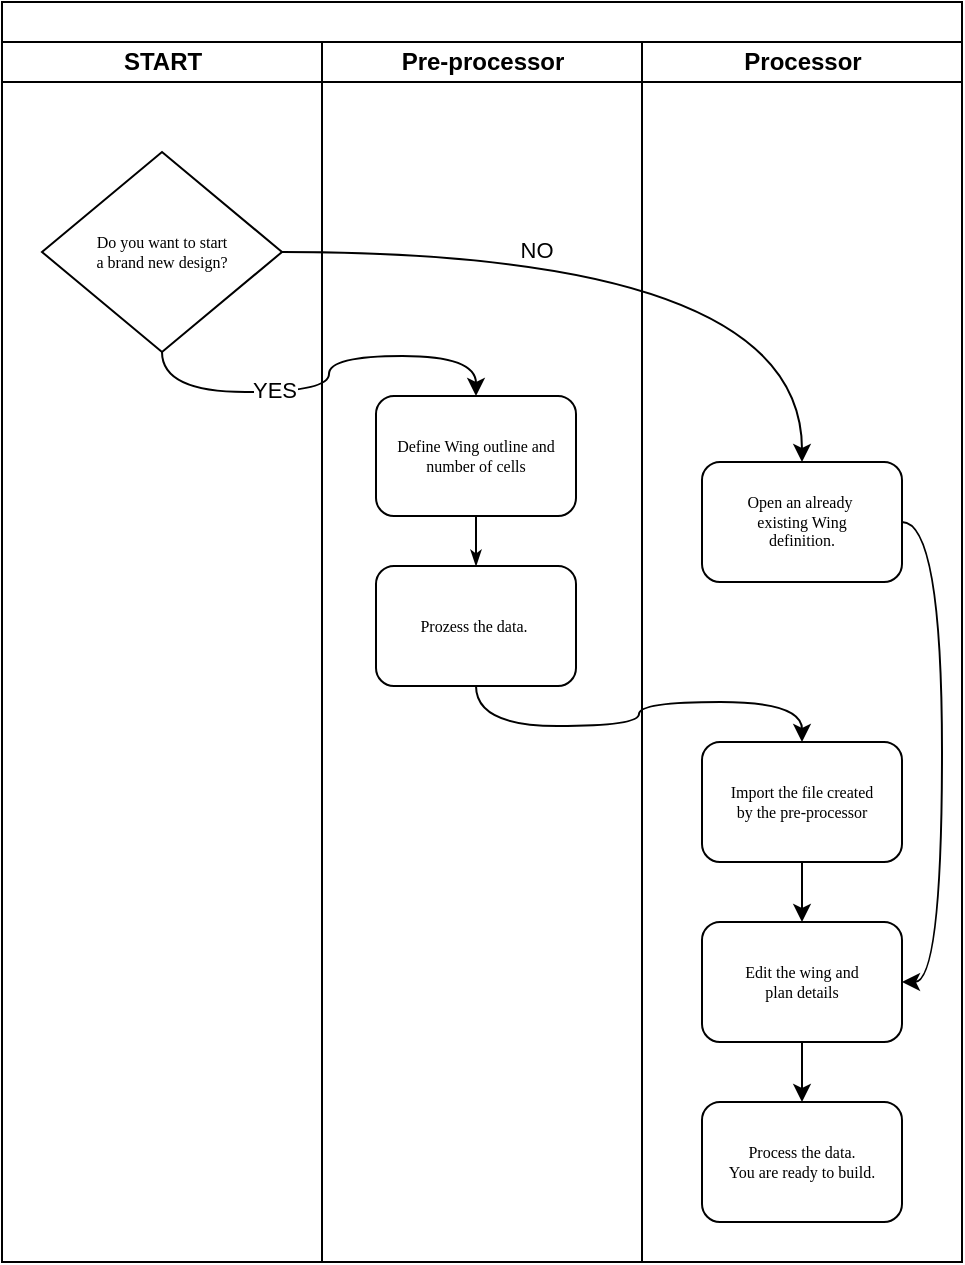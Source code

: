 <mxfile version="14.4.3" type="device"><diagram name="Page-1" id="74e2e168-ea6b-b213-b513-2b3c1d86103e"><mxGraphModel dx="1086" dy="806" grid="1" gridSize="10" guides="1" tooltips="1" connect="1" arrows="1" fold="1" page="1" pageScale="1" pageWidth="1100" pageHeight="850" background="#ffffff" math="0" shadow="0"><root><mxCell id="0"/><mxCell id="1" parent="0"/><mxCell id="77e6c97f196da883-1" value="" style="swimlane;html=1;childLayout=stackLayout;startSize=20;rounded=0;shadow=0;labelBackgroundColor=none;strokeWidth=1;fontFamily=Verdana;fontSize=8;align=center;" parent="1" vertex="1"><mxGeometry x="70" y="40" width="480" height="630" as="geometry"/></mxCell><mxCell id="77e6c97f196da883-2" value="START" style="swimlane;html=1;startSize=20;" parent="77e6c97f196da883-1" vertex="1"><mxGeometry y="20" width="160" height="610" as="geometry"/></mxCell><mxCell id="77e6c97f196da883-13" value="Do you want to start &lt;br&gt;a brand new design?" style="rhombus;whiteSpace=wrap;html=1;rounded=0;shadow=0;labelBackgroundColor=none;strokeWidth=1;fontFamily=Verdana;fontSize=8;align=center;" parent="77e6c97f196da883-2" vertex="1"><mxGeometry x="20" y="55" width="120" height="100" as="geometry"/></mxCell><mxCell id="77e6c97f196da883-3" value="Pre-processor" style="swimlane;html=1;startSize=20;" parent="77e6c97f196da883-1" vertex="1"><mxGeometry x="160" y="20" width="160" height="610" as="geometry"/></mxCell><mxCell id="77e6c97f196da883-8" value="Define Wing outline and number of cells" style="rounded=1;whiteSpace=wrap;html=1;shadow=0;labelBackgroundColor=none;strokeWidth=1;fontFamily=Verdana;fontSize=8;align=center;" parent="77e6c97f196da883-3" vertex="1"><mxGeometry x="27" y="177" width="100" height="60" as="geometry"/></mxCell><mxCell id="77e6c97f196da883-11" value="Prozess the data.&amp;nbsp;" style="rounded=1;whiteSpace=wrap;html=1;shadow=0;labelBackgroundColor=none;strokeWidth=1;fontFamily=Verdana;fontSize=8;align=center;" parent="77e6c97f196da883-3" vertex="1"><mxGeometry x="27" y="262" width="100" height="60" as="geometry"/></mxCell><mxCell id="77e6c97f196da883-26" style="edgeStyle=orthogonalEdgeStyle;rounded=1;html=1;labelBackgroundColor=none;startArrow=none;startFill=0;startSize=5;endArrow=classicThin;endFill=1;endSize=5;jettySize=auto;orthogonalLoop=1;strokeWidth=1;fontFamily=Verdana;fontSize=8" parent="77e6c97f196da883-3" source="77e6c97f196da883-8" target="77e6c97f196da883-11" edge="1"><mxGeometry relative="1" as="geometry"/></mxCell><mxCell id="77e6c97f196da883-4" value="Processor" style="swimlane;html=1;startSize=20;" parent="77e6c97f196da883-1" vertex="1"><mxGeometry x="320" y="20" width="160" height="610" as="geometry"/></mxCell><mxCell id="77e6c97f196da883-12" value="Import the file created&lt;br&gt;by the pre-processor" style="rounded=1;whiteSpace=wrap;html=1;shadow=0;labelBackgroundColor=none;strokeWidth=1;fontFamily=Verdana;fontSize=8;align=center;" parent="77e6c97f196da883-4" vertex="1"><mxGeometry x="30" y="350" width="100" height="60" as="geometry"/></mxCell><mxCell id="77e6c97f196da883-15" value="Edit the wing and&lt;br&gt;plan details" style="rounded=1;whiteSpace=wrap;html=1;shadow=0;labelBackgroundColor=none;strokeWidth=1;fontFamily=Verdana;fontSize=8;align=center;" parent="77e6c97f196da883-4" vertex="1"><mxGeometry x="30" y="440" width="100" height="60" as="geometry"/></mxCell><mxCell id="8tKAiB2OkVK_H70RMqun-5" style="edgeStyle=orthogonalEdgeStyle;rounded=0;orthogonalLoop=1;jettySize=auto;html=1;exitX=0.5;exitY=1;exitDx=0;exitDy=0;curved=1;entryX=0.5;entryY=0;entryDx=0;entryDy=0;" edge="1" parent="77e6c97f196da883-4" source="77e6c97f196da883-12" target="77e6c97f196da883-15"><mxGeometry relative="1" as="geometry"><mxPoint x="-80" y="332" as="sourcePoint"/><mxPoint x="90" y="360" as="targetPoint"/></mxGeometry></mxCell><mxCell id="8tKAiB2OkVK_H70RMqun-6" value="Process the data.&lt;br&gt;You are ready to build." style="rounded=1;whiteSpace=wrap;html=1;shadow=0;labelBackgroundColor=none;strokeWidth=1;fontFamily=Verdana;fontSize=8;align=center;" vertex="1" parent="77e6c97f196da883-4"><mxGeometry x="30" y="530" width="100" height="60" as="geometry"/></mxCell><mxCell id="8tKAiB2OkVK_H70RMqun-7" style="edgeStyle=orthogonalEdgeStyle;rounded=0;orthogonalLoop=1;jettySize=auto;html=1;exitX=0.5;exitY=1;exitDx=0;exitDy=0;curved=1;entryX=0.5;entryY=0;entryDx=0;entryDy=0;" edge="1" parent="77e6c97f196da883-4" source="77e6c97f196da883-15" target="8tKAiB2OkVK_H70RMqun-6"><mxGeometry relative="1" as="geometry"><mxPoint x="90" y="420" as="sourcePoint"/><mxPoint x="90" y="450" as="targetPoint"/></mxGeometry></mxCell><mxCell id="8tKAiB2OkVK_H70RMqun-8" value="Open an already&amp;nbsp;&lt;br&gt;existing Wing &lt;br&gt;definition." style="rounded=1;whiteSpace=wrap;html=1;shadow=0;labelBackgroundColor=none;strokeWidth=1;fontFamily=Verdana;fontSize=8;align=center;" vertex="1" parent="77e6c97f196da883-4"><mxGeometry x="30" y="210" width="100" height="60" as="geometry"/></mxCell><mxCell id="8tKAiB2OkVK_H70RMqun-11" style="edgeStyle=orthogonalEdgeStyle;rounded=0;orthogonalLoop=1;jettySize=auto;html=1;exitX=1;exitY=0.5;exitDx=0;exitDy=0;curved=1;entryX=1;entryY=0.5;entryDx=0;entryDy=0;" edge="1" parent="77e6c97f196da883-4" source="8tKAiB2OkVK_H70RMqun-8" target="77e6c97f196da883-15"><mxGeometry relative="1" as="geometry"><mxPoint x="-80" y="332" as="sourcePoint"/><mxPoint x="90" y="360" as="targetPoint"/></mxGeometry></mxCell><mxCell id="8tKAiB2OkVK_H70RMqun-1" style="edgeStyle=orthogonalEdgeStyle;rounded=0;orthogonalLoop=1;jettySize=auto;html=1;exitX=0.5;exitY=1;exitDx=0;exitDy=0;curved=1;" edge="1" parent="77e6c97f196da883-1" source="77e6c97f196da883-13" target="77e6c97f196da883-8"><mxGeometry relative="1" as="geometry"/></mxCell><mxCell id="8tKAiB2OkVK_H70RMqun-2" value="YES" style="edgeLabel;html=1;align=center;verticalAlign=middle;resizable=0;points=[];" vertex="1" connectable="0" parent="8tKAiB2OkVK_H70RMqun-1"><mxGeometry x="-0.309" y="2" relative="1" as="geometry"><mxPoint x="1" y="1" as="offset"/></mxGeometry></mxCell><mxCell id="8tKAiB2OkVK_H70RMqun-3" style="edgeStyle=orthogonalEdgeStyle;rounded=0;orthogonalLoop=1;jettySize=auto;html=1;exitX=0.5;exitY=1;exitDx=0;exitDy=0;curved=1;entryX=0.5;entryY=0;entryDx=0;entryDy=0;" edge="1" parent="77e6c97f196da883-1" source="77e6c97f196da883-11" target="77e6c97f196da883-12"><mxGeometry relative="1" as="geometry"><mxPoint x="90" y="185" as="sourcePoint"/><mxPoint x="240" y="207" as="targetPoint"/></mxGeometry></mxCell><mxCell id="8tKAiB2OkVK_H70RMqun-9" style="edgeStyle=orthogonalEdgeStyle;rounded=0;orthogonalLoop=1;jettySize=auto;html=1;exitX=1;exitY=0.5;exitDx=0;exitDy=0;curved=1;entryX=0.5;entryY=0;entryDx=0;entryDy=0;" edge="1" parent="77e6c97f196da883-1" source="77e6c97f196da883-13" target="8tKAiB2OkVK_H70RMqun-8"><mxGeometry relative="1" as="geometry"><mxPoint x="90" y="185" as="sourcePoint"/><mxPoint x="240" y="207" as="targetPoint"/></mxGeometry></mxCell><mxCell id="8tKAiB2OkVK_H70RMqun-10" value="NO" style="edgeLabel;html=1;align=center;verticalAlign=middle;resizable=0;points=[];" vertex="1" connectable="0" parent="8tKAiB2OkVK_H70RMqun-9"><mxGeometry x="-0.309" y="2" relative="1" as="geometry"><mxPoint x="1" y="1" as="offset"/></mxGeometry></mxCell></root></mxGraphModel></diagram></mxfile>